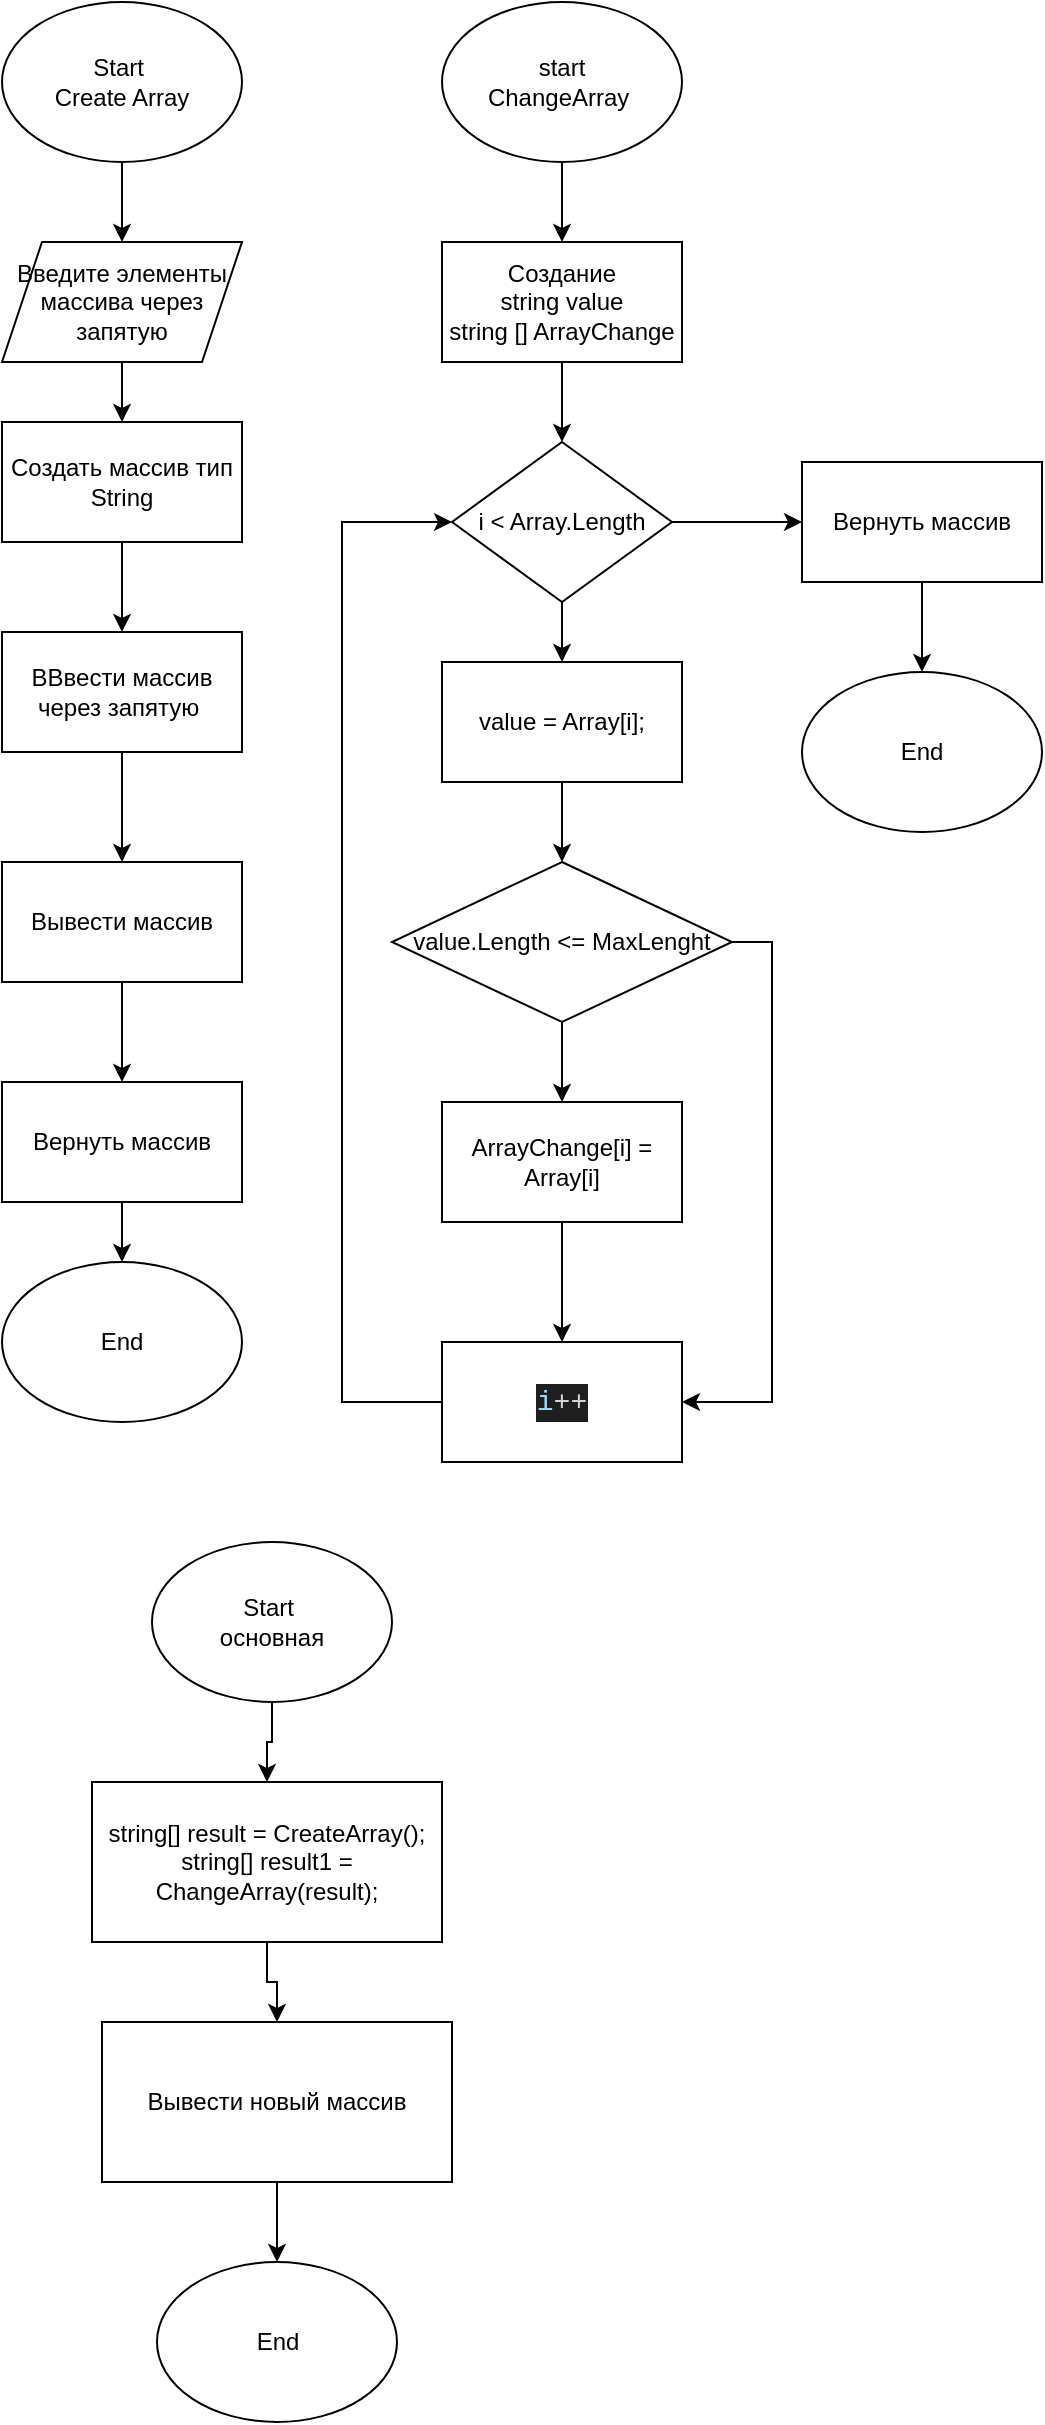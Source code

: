 <mxfile version="20.2.3" type="device"><diagram id="erwH3v9HLkn0RBxxARzW" name="Страница 1"><mxGraphModel dx="1102" dy="865" grid="1" gridSize="10" guides="1" tooltips="1" connect="1" arrows="1" fold="1" page="1" pageScale="1" pageWidth="827" pageHeight="1169" math="0" shadow="0"><root><mxCell id="0"/><mxCell id="1" parent="0"/><mxCell id="ThFszzPTTxnaZMO02ocZ-1" value="Start&amp;nbsp;&lt;br&gt;Create Array" style="ellipse;whiteSpace=wrap;html=1;" vertex="1" parent="1"><mxGeometry x="220" y="210" width="120" height="80" as="geometry"/></mxCell><mxCell id="ThFszzPTTxnaZMO02ocZ-2" value="" style="endArrow=classic;html=1;rounded=0;exitX=0.5;exitY=1;exitDx=0;exitDy=0;entryX=0.5;entryY=0;entryDx=0;entryDy=0;" edge="1" parent="1" source="ThFszzPTTxnaZMO02ocZ-1" target="ThFszzPTTxnaZMO02ocZ-3"><mxGeometry width="50" height="50" relative="1" as="geometry"><mxPoint x="390" y="470" as="sourcePoint"/><mxPoint x="290" y="330" as="targetPoint"/></mxGeometry></mxCell><mxCell id="ThFszzPTTxnaZMO02ocZ-6" value="" style="edgeStyle=orthogonalEdgeStyle;rounded=0;orthogonalLoop=1;jettySize=auto;html=1;" edge="1" parent="1" source="ThFszzPTTxnaZMO02ocZ-3" target="ThFszzPTTxnaZMO02ocZ-5"><mxGeometry relative="1" as="geometry"/></mxCell><mxCell id="ThFszzPTTxnaZMO02ocZ-3" value="Введите элементы массива через запятую" style="shape=parallelogram;perimeter=parallelogramPerimeter;whiteSpace=wrap;html=1;fixedSize=1;" vertex="1" parent="1"><mxGeometry x="220" y="330" width="120" height="60" as="geometry"/></mxCell><mxCell id="ThFszzPTTxnaZMO02ocZ-8" value="" style="edgeStyle=orthogonalEdgeStyle;rounded=0;orthogonalLoop=1;jettySize=auto;html=1;" edge="1" parent="1" source="ThFszzPTTxnaZMO02ocZ-5" target="ThFszzPTTxnaZMO02ocZ-7"><mxGeometry relative="1" as="geometry"/></mxCell><mxCell id="ThFszzPTTxnaZMO02ocZ-5" value="Создать массив тип String" style="rounded=0;whiteSpace=wrap;html=1;" vertex="1" parent="1"><mxGeometry x="220" y="420" width="120" height="60" as="geometry"/></mxCell><mxCell id="ThFszzPTTxnaZMO02ocZ-10" value="" style="edgeStyle=orthogonalEdgeStyle;rounded=0;orthogonalLoop=1;jettySize=auto;html=1;" edge="1" parent="1" source="ThFszzPTTxnaZMO02ocZ-7" target="ThFszzPTTxnaZMO02ocZ-9"><mxGeometry relative="1" as="geometry"/></mxCell><mxCell id="ThFszzPTTxnaZMO02ocZ-7" value="ВВвести массив через запятую&amp;nbsp;" style="rounded=0;whiteSpace=wrap;html=1;" vertex="1" parent="1"><mxGeometry x="220" y="525" width="120" height="60" as="geometry"/></mxCell><mxCell id="ThFszzPTTxnaZMO02ocZ-14" value="" style="edgeStyle=orthogonalEdgeStyle;rounded=0;orthogonalLoop=1;jettySize=auto;html=1;" edge="1" parent="1" source="ThFszzPTTxnaZMO02ocZ-9" target="ThFszzPTTxnaZMO02ocZ-11"><mxGeometry relative="1" as="geometry"/></mxCell><mxCell id="ThFszzPTTxnaZMO02ocZ-9" value="Вывести массив" style="rounded=0;whiteSpace=wrap;html=1;" vertex="1" parent="1"><mxGeometry x="220" y="640" width="120" height="60" as="geometry"/></mxCell><mxCell id="ThFszzPTTxnaZMO02ocZ-13" value="" style="edgeStyle=orthogonalEdgeStyle;rounded=0;orthogonalLoop=1;jettySize=auto;html=1;" edge="1" parent="1" source="ThFszzPTTxnaZMO02ocZ-11" target="ThFszzPTTxnaZMO02ocZ-12"><mxGeometry relative="1" as="geometry"/></mxCell><mxCell id="ThFszzPTTxnaZMO02ocZ-11" value="Вернуть массив" style="rounded=0;whiteSpace=wrap;html=1;" vertex="1" parent="1"><mxGeometry x="220" y="750" width="120" height="60" as="geometry"/></mxCell><mxCell id="ThFszzPTTxnaZMO02ocZ-12" value="End" style="ellipse;whiteSpace=wrap;html=1;" vertex="1" parent="1"><mxGeometry x="220" y="840" width="120" height="80" as="geometry"/></mxCell><mxCell id="ThFszzPTTxnaZMO02ocZ-17" value="" style="edgeStyle=orthogonalEdgeStyle;rounded=0;orthogonalLoop=1;jettySize=auto;html=1;" edge="1" parent="1" source="ThFszzPTTxnaZMO02ocZ-15" target="ThFszzPTTxnaZMO02ocZ-16"><mxGeometry relative="1" as="geometry"/></mxCell><mxCell id="ThFszzPTTxnaZMO02ocZ-15" value="start&lt;br&gt;ChangeArray&amp;nbsp;" style="ellipse;whiteSpace=wrap;html=1;" vertex="1" parent="1"><mxGeometry x="440" y="210" width="120" height="80" as="geometry"/></mxCell><mxCell id="ThFszzPTTxnaZMO02ocZ-19" value="" style="edgeStyle=orthogonalEdgeStyle;rounded=0;orthogonalLoop=1;jettySize=auto;html=1;" edge="1" parent="1" source="ThFszzPTTxnaZMO02ocZ-16" target="ThFszzPTTxnaZMO02ocZ-18"><mxGeometry relative="1" as="geometry"/></mxCell><mxCell id="ThFszzPTTxnaZMO02ocZ-16" value="Создание &lt;br&gt;string value&lt;br&gt;string&amp;nbsp;[] ArrayChange" style="rounded=0;whiteSpace=wrap;html=1;" vertex="1" parent="1"><mxGeometry x="440" y="330" width="120" height="60" as="geometry"/></mxCell><mxCell id="ThFszzPTTxnaZMO02ocZ-21" value="" style="edgeStyle=orthogonalEdgeStyle;rounded=0;orthogonalLoop=1;jettySize=auto;html=1;" edge="1" parent="1" source="ThFszzPTTxnaZMO02ocZ-18" target="ThFszzPTTxnaZMO02ocZ-20"><mxGeometry relative="1" as="geometry"/></mxCell><mxCell id="ThFszzPTTxnaZMO02ocZ-33" value="" style="edgeStyle=orthogonalEdgeStyle;rounded=0;orthogonalLoop=1;jettySize=auto;html=1;" edge="1" parent="1" source="ThFszzPTTxnaZMO02ocZ-18" target="ThFszzPTTxnaZMO02ocZ-32"><mxGeometry relative="1" as="geometry"/></mxCell><mxCell id="ThFszzPTTxnaZMO02ocZ-18" value="i &amp;lt; Array.Length" style="rhombus;whiteSpace=wrap;html=1;" vertex="1" parent="1"><mxGeometry x="445" y="430" width="110" height="80" as="geometry"/></mxCell><mxCell id="ThFszzPTTxnaZMO02ocZ-23" value="" style="edgeStyle=orthogonalEdgeStyle;rounded=0;orthogonalLoop=1;jettySize=auto;html=1;" edge="1" parent="1" source="ThFszzPTTxnaZMO02ocZ-20" target="ThFszzPTTxnaZMO02ocZ-22"><mxGeometry relative="1" as="geometry"/></mxCell><mxCell id="ThFszzPTTxnaZMO02ocZ-20" value="value = Array[i];" style="rounded=0;whiteSpace=wrap;html=1;" vertex="1" parent="1"><mxGeometry x="440" y="540" width="120" height="60" as="geometry"/></mxCell><mxCell id="ThFszzPTTxnaZMO02ocZ-25" value="" style="edgeStyle=orthogonalEdgeStyle;rounded=0;orthogonalLoop=1;jettySize=auto;html=1;" edge="1" parent="1" source="ThFszzPTTxnaZMO02ocZ-22" target="ThFszzPTTxnaZMO02ocZ-24"><mxGeometry relative="1" as="geometry"/></mxCell><mxCell id="ThFszzPTTxnaZMO02ocZ-29" value="" style="edgeStyle=orthogonalEdgeStyle;rounded=0;orthogonalLoop=1;jettySize=auto;html=1;entryX=1;entryY=0.5;entryDx=0;entryDy=0;" edge="1" parent="1" source="ThFszzPTTxnaZMO02ocZ-22" target="ThFszzPTTxnaZMO02ocZ-26"><mxGeometry relative="1" as="geometry"><mxPoint x="670" y="920" as="targetPoint"/><Array as="points"><mxPoint x="605" y="680"/><mxPoint x="605" y="910"/></Array></mxGeometry></mxCell><mxCell id="ThFszzPTTxnaZMO02ocZ-22" value="value.Length &amp;lt;= MaxLenght" style="rhombus;whiteSpace=wrap;html=1;" vertex="1" parent="1"><mxGeometry x="415" y="640" width="170" height="80" as="geometry"/></mxCell><mxCell id="ThFszzPTTxnaZMO02ocZ-27" value="" style="edgeStyle=orthogonalEdgeStyle;rounded=0;orthogonalLoop=1;jettySize=auto;html=1;" edge="1" parent="1" source="ThFszzPTTxnaZMO02ocZ-24" target="ThFszzPTTxnaZMO02ocZ-26"><mxGeometry relative="1" as="geometry"/></mxCell><mxCell id="ThFszzPTTxnaZMO02ocZ-24" value="ArrayChange[i] = Array[i]" style="rounded=0;whiteSpace=wrap;html=1;" vertex="1" parent="1"><mxGeometry x="440" y="760" width="120" height="60" as="geometry"/></mxCell><mxCell id="ThFszzPTTxnaZMO02ocZ-30" value="" style="edgeStyle=orthogonalEdgeStyle;rounded=0;orthogonalLoop=1;jettySize=auto;html=1;entryX=0;entryY=0.5;entryDx=0;entryDy=0;" edge="1" parent="1" source="ThFszzPTTxnaZMO02ocZ-26" target="ThFszzPTTxnaZMO02ocZ-18"><mxGeometry relative="1" as="geometry"><mxPoint x="400" y="470" as="targetPoint"/><Array as="points"><mxPoint x="390" y="910"/><mxPoint x="390" y="470"/></Array></mxGeometry></mxCell><mxCell id="ThFszzPTTxnaZMO02ocZ-26" value="&lt;div style=&quot;color: rgb(212, 212, 212); background-color: rgb(30, 30, 30); font-family: Consolas, &amp;quot;Courier New&amp;quot;, monospace; font-size: 14px; line-height: 19px;&quot;&gt;&lt;span style=&quot;color: #9cdcfe;&quot;&gt;i&lt;/span&gt;++&lt;/div&gt;" style="rounded=0;whiteSpace=wrap;html=1;" vertex="1" parent="1"><mxGeometry x="440" y="880" width="120" height="60" as="geometry"/></mxCell><mxCell id="ThFszzPTTxnaZMO02ocZ-35" value="" style="edgeStyle=orthogonalEdgeStyle;rounded=0;orthogonalLoop=1;jettySize=auto;html=1;" edge="1" parent="1" source="ThFszzPTTxnaZMO02ocZ-32" target="ThFszzPTTxnaZMO02ocZ-34"><mxGeometry relative="1" as="geometry"/></mxCell><mxCell id="ThFszzPTTxnaZMO02ocZ-32" value="Вернуть массив" style="rounded=0;whiteSpace=wrap;html=1;" vertex="1" parent="1"><mxGeometry x="620" y="440" width="120" height="60" as="geometry"/></mxCell><mxCell id="ThFszzPTTxnaZMO02ocZ-34" value="End" style="ellipse;whiteSpace=wrap;html=1;" vertex="1" parent="1"><mxGeometry x="620" y="545" width="120" height="80" as="geometry"/></mxCell><mxCell id="ThFszzPTTxnaZMO02ocZ-38" value="" style="edgeStyle=orthogonalEdgeStyle;rounded=0;orthogonalLoop=1;jettySize=auto;html=1;" edge="1" parent="1" source="ThFszzPTTxnaZMO02ocZ-36" target="ThFszzPTTxnaZMO02ocZ-37"><mxGeometry relative="1" as="geometry"/></mxCell><mxCell id="ThFszzPTTxnaZMO02ocZ-36" value="Start&amp;nbsp;&lt;br&gt;основная" style="ellipse;whiteSpace=wrap;html=1;" vertex="1" parent="1"><mxGeometry x="295" y="980" width="120" height="80" as="geometry"/></mxCell><mxCell id="ThFszzPTTxnaZMO02ocZ-40" value="" style="edgeStyle=orthogonalEdgeStyle;rounded=0;orthogonalLoop=1;jettySize=auto;html=1;" edge="1" parent="1" source="ThFszzPTTxnaZMO02ocZ-37" target="ThFszzPTTxnaZMO02ocZ-39"><mxGeometry relative="1" as="geometry"/></mxCell><mxCell id="ThFszzPTTxnaZMO02ocZ-37" value="string[] result = CreateArray(); string[] result1 = ChangeArray(result);" style="rounded=0;whiteSpace=wrap;html=1;" vertex="1" parent="1"><mxGeometry x="265" y="1100" width="175" height="80" as="geometry"/></mxCell><mxCell id="ThFszzPTTxnaZMO02ocZ-42" value="" style="edgeStyle=orthogonalEdgeStyle;rounded=0;orthogonalLoop=1;jettySize=auto;html=1;" edge="1" parent="1" source="ThFszzPTTxnaZMO02ocZ-39" target="ThFszzPTTxnaZMO02ocZ-41"><mxGeometry relative="1" as="geometry"/></mxCell><mxCell id="ThFszzPTTxnaZMO02ocZ-39" value="Вывести новый массив" style="rounded=0;whiteSpace=wrap;html=1;" vertex="1" parent="1"><mxGeometry x="270" y="1220" width="175" height="80" as="geometry"/></mxCell><mxCell id="ThFszzPTTxnaZMO02ocZ-41" value="End" style="ellipse;whiteSpace=wrap;html=1;" vertex="1" parent="1"><mxGeometry x="297.5" y="1340" width="120" height="80" as="geometry"/></mxCell></root></mxGraphModel></diagram></mxfile>